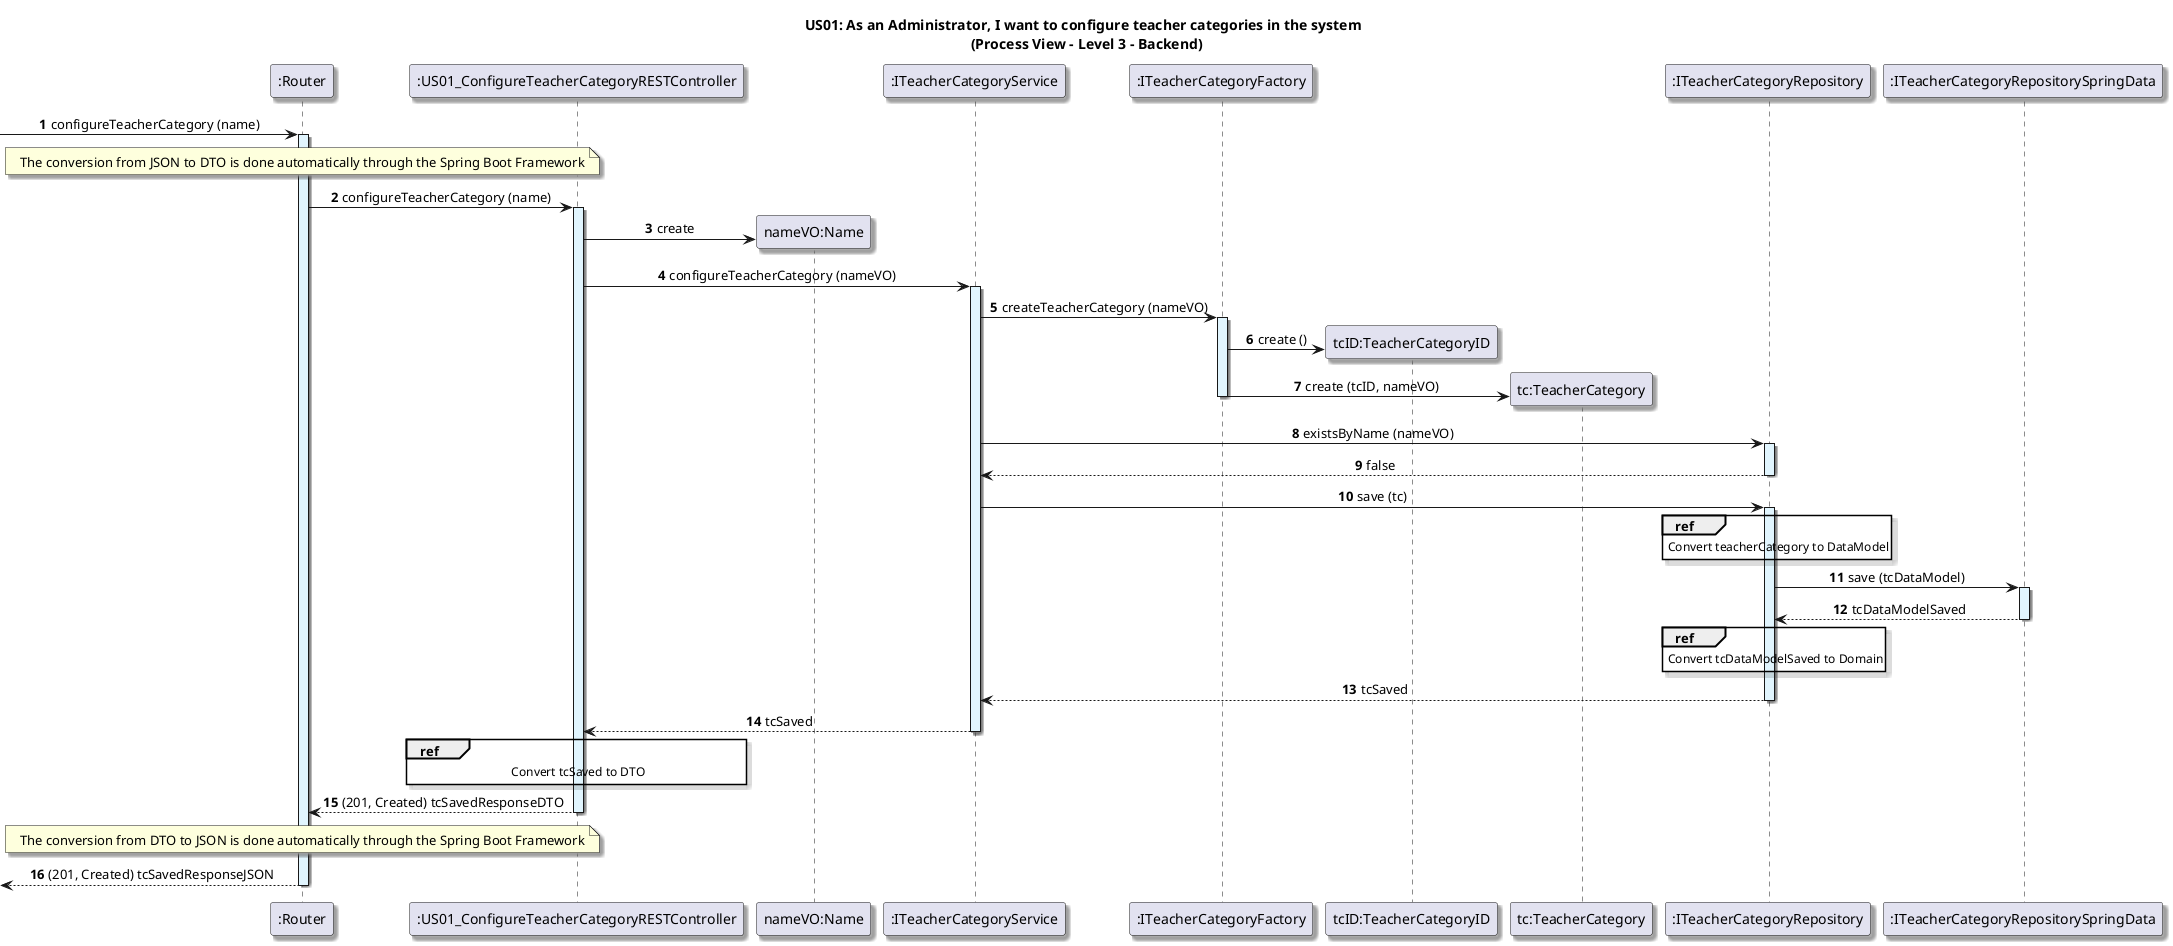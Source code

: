 @startuml

title US01: As an Administrator, I want to configure teacher categories in the system \n (Process View - Level 3 - Backend)

skinparam defaultTextAlignment center
skinparam shadowing true

autonumber

participant ":Router" as router
-> router: configureTeacherCategory (name)
activate router #E1F5FE

note over router: The conversion from JSON to DTO is done automatically through the Spring Boot Framework

participant ":US01_ConfigureTeacherCategoryRESTController" as Controller
router -> Controller: configureTeacherCategory (name)
activate Controller #E1F5FE

create "nameVO:Name"
Controller -> "nameVO:Name": create

participant ":ITeacherCategoryService" as service
Controller -> service: configureTeacherCategory (nameVO)
activate service #E1F5FE


participant ":ITeacherCategoryFactory" as Factory
service -> Factory: createTeacherCategory (nameVO)
activate Factory #E1F5FE

create "tcID:TeacherCategoryID"
Factory -> "tcID:TeacherCategoryID": create ()

create "tc:TeacherCategory"
Factory -> "tc:TeacherCategory": create (tcID, nameVO)
deactivate Factory

participant ":ITeacherCategoryRepository" as Repository
service -> Repository: existsByName (nameVO)
activate Repository #E1F5FE
Repository --> service: false
deactivate Repository

service -> Repository: save (tc)
activate Repository #E1F5FE

ref over Repository
    Convert teacherCategory to DataModel
end

participant ":ITeacherCategoryRepositorySpringData" as springDataRepository
Repository -> springDataRepository: save (tcDataModel)
activate springDataRepository #E1F5FE
springDataRepository --> Repository : tcDataModelSaved
deactivate springDataRepository

ref over Repository
    Convert tcDataModelSaved to Domain
end

Repository --> service: tcSaved
deactivate Repository

service --> Controller: tcSaved
deactivate service

ref over Controller
    Convert tcSaved to DTO
end

Controller --> router: (201, Created) tcSavedResponseDTO
deactivate Controller

note over router: The conversion from DTO to JSON is done automatically through the Spring Boot Framework

<-- router: (201, Created) tcSavedResponseJSON
deactivate router

@enduml